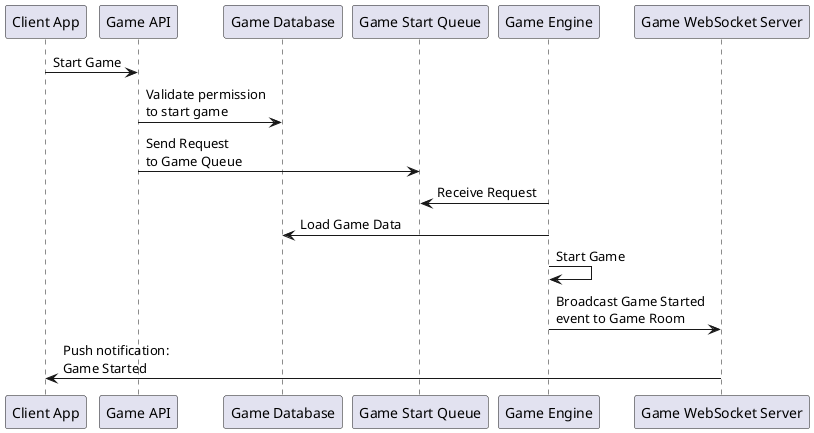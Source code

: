 @startuml
participant "Client App" as ClientApp
participant "Game API" as GameAPI
participant "Game Database" as GameDatabase
participant "Game Start Queue" as AWSSQS
participant "Game Engine" as GameEngine
participant "Game WebSocket Server" as GameWebSocketServer
ClientApp -> GameAPI : Start Game
GameAPI -> GameDatabase : Validate permission\nto start game
GameAPI -> AWSSQS : Send Request\nto Game Queue
GameEngine -> AWSSQS: Receive Request
GameEngine -> GameDatabase: Load Game Data
GameEngine -> GameEngine: Start Game
GameEngine -> GameWebSocketServer: Broadcast Game Started\nevent to Game Room
GameWebSocketServer -> ClientApp : Push notification:\nGame Started
@enduml